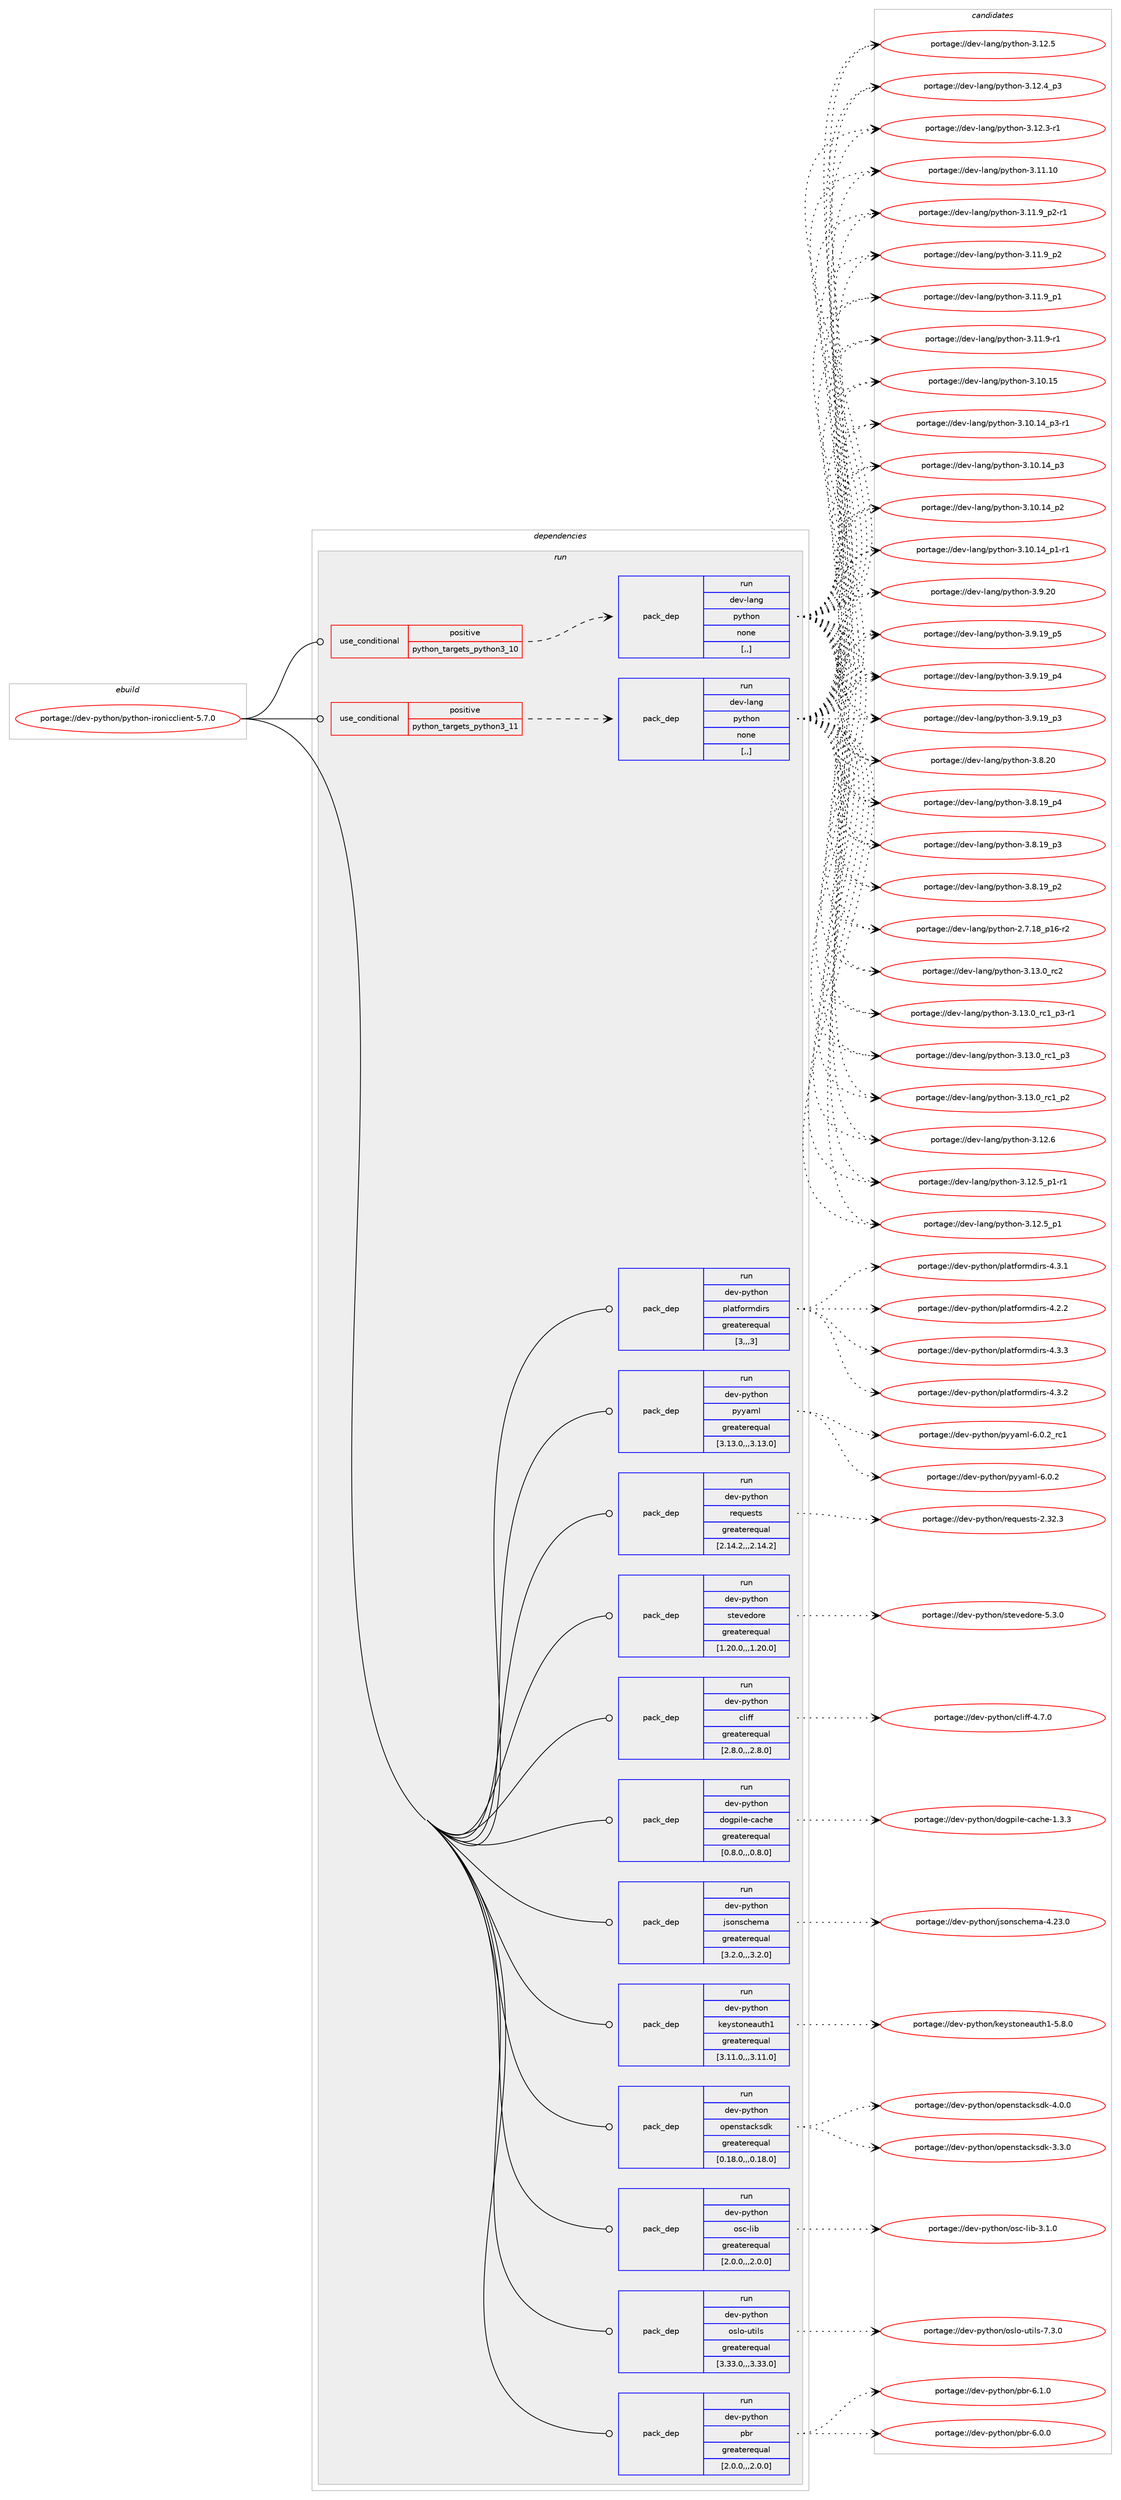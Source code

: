 digraph prolog {

# *************
# Graph options
# *************

newrank=true;
concentrate=true;
compound=true;
graph [rankdir=LR,fontname=Helvetica,fontsize=10,ranksep=1.5];#, ranksep=2.5, nodesep=0.2];
edge  [arrowhead=vee];
node  [fontname=Helvetica,fontsize=10];

# **********
# The ebuild
# **********

subgraph cluster_leftcol {
color=gray;
label=<<i>ebuild</i>>;
id [label="portage://dev-python/python-ironicclient-5.7.0", color=red, width=4, href="../dev-python/python-ironicclient-5.7.0.svg"];
}

# ****************
# The dependencies
# ****************

subgraph cluster_midcol {
color=gray;
label=<<i>dependencies</i>>;
subgraph cluster_compile {
fillcolor="#eeeeee";
style=filled;
label=<<i>compile</i>>;
}
subgraph cluster_compileandrun {
fillcolor="#eeeeee";
style=filled;
label=<<i>compile and run</i>>;
}
subgraph cluster_run {
fillcolor="#eeeeee";
style=filled;
label=<<i>run</i>>;
subgraph cond168857 {
dependency655142 [label=<<TABLE BORDER="0" CELLBORDER="1" CELLSPACING="0" CELLPADDING="4"><TR><TD ROWSPAN="3" CELLPADDING="10">use_conditional</TD></TR><TR><TD>positive</TD></TR><TR><TD>python_targets_python3_10</TD></TR></TABLE>>, shape=none, color=red];
subgraph pack481427 {
dependency655143 [label=<<TABLE BORDER="0" CELLBORDER="1" CELLSPACING="0" CELLPADDING="4" WIDTH="220"><TR><TD ROWSPAN="6" CELLPADDING="30">pack_dep</TD></TR><TR><TD WIDTH="110">run</TD></TR><TR><TD>dev-lang</TD></TR><TR><TD>python</TD></TR><TR><TD>none</TD></TR><TR><TD>[,,]</TD></TR></TABLE>>, shape=none, color=blue];
}
dependency655142:e -> dependency655143:w [weight=20,style="dashed",arrowhead="vee"];
}
id:e -> dependency655142:w [weight=20,style="solid",arrowhead="odot"];
subgraph cond168858 {
dependency655144 [label=<<TABLE BORDER="0" CELLBORDER="1" CELLSPACING="0" CELLPADDING="4"><TR><TD ROWSPAN="3" CELLPADDING="10">use_conditional</TD></TR><TR><TD>positive</TD></TR><TR><TD>python_targets_python3_11</TD></TR></TABLE>>, shape=none, color=red];
subgraph pack481428 {
dependency655145 [label=<<TABLE BORDER="0" CELLBORDER="1" CELLSPACING="0" CELLPADDING="4" WIDTH="220"><TR><TD ROWSPAN="6" CELLPADDING="30">pack_dep</TD></TR><TR><TD WIDTH="110">run</TD></TR><TR><TD>dev-lang</TD></TR><TR><TD>python</TD></TR><TR><TD>none</TD></TR><TR><TD>[,,]</TD></TR></TABLE>>, shape=none, color=blue];
}
dependency655144:e -> dependency655145:w [weight=20,style="dashed",arrowhead="vee"];
}
id:e -> dependency655144:w [weight=20,style="solid",arrowhead="odot"];
subgraph pack481429 {
dependency655146 [label=<<TABLE BORDER="0" CELLBORDER="1" CELLSPACING="0" CELLPADDING="4" WIDTH="220"><TR><TD ROWSPAN="6" CELLPADDING="30">pack_dep</TD></TR><TR><TD WIDTH="110">run</TD></TR><TR><TD>dev-python</TD></TR><TR><TD>cliff</TD></TR><TR><TD>greaterequal</TD></TR><TR><TD>[2.8.0,,,2.8.0]</TD></TR></TABLE>>, shape=none, color=blue];
}
id:e -> dependency655146:w [weight=20,style="solid",arrowhead="odot"];
subgraph pack481430 {
dependency655147 [label=<<TABLE BORDER="0" CELLBORDER="1" CELLSPACING="0" CELLPADDING="4" WIDTH="220"><TR><TD ROWSPAN="6" CELLPADDING="30">pack_dep</TD></TR><TR><TD WIDTH="110">run</TD></TR><TR><TD>dev-python</TD></TR><TR><TD>dogpile-cache</TD></TR><TR><TD>greaterequal</TD></TR><TR><TD>[0.8.0,,,0.8.0]</TD></TR></TABLE>>, shape=none, color=blue];
}
id:e -> dependency655147:w [weight=20,style="solid",arrowhead="odot"];
subgraph pack481431 {
dependency655148 [label=<<TABLE BORDER="0" CELLBORDER="1" CELLSPACING="0" CELLPADDING="4" WIDTH="220"><TR><TD ROWSPAN="6" CELLPADDING="30">pack_dep</TD></TR><TR><TD WIDTH="110">run</TD></TR><TR><TD>dev-python</TD></TR><TR><TD>jsonschema</TD></TR><TR><TD>greaterequal</TD></TR><TR><TD>[3.2.0,,,3.2.0]</TD></TR></TABLE>>, shape=none, color=blue];
}
id:e -> dependency655148:w [weight=20,style="solid",arrowhead="odot"];
subgraph pack481432 {
dependency655149 [label=<<TABLE BORDER="0" CELLBORDER="1" CELLSPACING="0" CELLPADDING="4" WIDTH="220"><TR><TD ROWSPAN="6" CELLPADDING="30">pack_dep</TD></TR><TR><TD WIDTH="110">run</TD></TR><TR><TD>dev-python</TD></TR><TR><TD>keystoneauth1</TD></TR><TR><TD>greaterequal</TD></TR><TR><TD>[3.11.0,,,3.11.0]</TD></TR></TABLE>>, shape=none, color=blue];
}
id:e -> dependency655149:w [weight=20,style="solid",arrowhead="odot"];
subgraph pack481433 {
dependency655150 [label=<<TABLE BORDER="0" CELLBORDER="1" CELLSPACING="0" CELLPADDING="4" WIDTH="220"><TR><TD ROWSPAN="6" CELLPADDING="30">pack_dep</TD></TR><TR><TD WIDTH="110">run</TD></TR><TR><TD>dev-python</TD></TR><TR><TD>openstacksdk</TD></TR><TR><TD>greaterequal</TD></TR><TR><TD>[0.18.0,,,0.18.0]</TD></TR></TABLE>>, shape=none, color=blue];
}
id:e -> dependency655150:w [weight=20,style="solid",arrowhead="odot"];
subgraph pack481434 {
dependency655151 [label=<<TABLE BORDER="0" CELLBORDER="1" CELLSPACING="0" CELLPADDING="4" WIDTH="220"><TR><TD ROWSPAN="6" CELLPADDING="30">pack_dep</TD></TR><TR><TD WIDTH="110">run</TD></TR><TR><TD>dev-python</TD></TR><TR><TD>osc-lib</TD></TR><TR><TD>greaterequal</TD></TR><TR><TD>[2.0.0,,,2.0.0]</TD></TR></TABLE>>, shape=none, color=blue];
}
id:e -> dependency655151:w [weight=20,style="solid",arrowhead="odot"];
subgraph pack481435 {
dependency655152 [label=<<TABLE BORDER="0" CELLBORDER="1" CELLSPACING="0" CELLPADDING="4" WIDTH="220"><TR><TD ROWSPAN="6" CELLPADDING="30">pack_dep</TD></TR><TR><TD WIDTH="110">run</TD></TR><TR><TD>dev-python</TD></TR><TR><TD>oslo-utils</TD></TR><TR><TD>greaterequal</TD></TR><TR><TD>[3.33.0,,,3.33.0]</TD></TR></TABLE>>, shape=none, color=blue];
}
id:e -> dependency655152:w [weight=20,style="solid",arrowhead="odot"];
subgraph pack481436 {
dependency655153 [label=<<TABLE BORDER="0" CELLBORDER="1" CELLSPACING="0" CELLPADDING="4" WIDTH="220"><TR><TD ROWSPAN="6" CELLPADDING="30">pack_dep</TD></TR><TR><TD WIDTH="110">run</TD></TR><TR><TD>dev-python</TD></TR><TR><TD>pbr</TD></TR><TR><TD>greaterequal</TD></TR><TR><TD>[2.0.0,,,2.0.0]</TD></TR></TABLE>>, shape=none, color=blue];
}
id:e -> dependency655153:w [weight=20,style="solid",arrowhead="odot"];
subgraph pack481437 {
dependency655154 [label=<<TABLE BORDER="0" CELLBORDER="1" CELLSPACING="0" CELLPADDING="4" WIDTH="220"><TR><TD ROWSPAN="6" CELLPADDING="30">pack_dep</TD></TR><TR><TD WIDTH="110">run</TD></TR><TR><TD>dev-python</TD></TR><TR><TD>platformdirs</TD></TR><TR><TD>greaterequal</TD></TR><TR><TD>[3,,,3]</TD></TR></TABLE>>, shape=none, color=blue];
}
id:e -> dependency655154:w [weight=20,style="solid",arrowhead="odot"];
subgraph pack481438 {
dependency655155 [label=<<TABLE BORDER="0" CELLBORDER="1" CELLSPACING="0" CELLPADDING="4" WIDTH="220"><TR><TD ROWSPAN="6" CELLPADDING="30">pack_dep</TD></TR><TR><TD WIDTH="110">run</TD></TR><TR><TD>dev-python</TD></TR><TR><TD>pyyaml</TD></TR><TR><TD>greaterequal</TD></TR><TR><TD>[3.13.0,,,3.13.0]</TD></TR></TABLE>>, shape=none, color=blue];
}
id:e -> dependency655155:w [weight=20,style="solid",arrowhead="odot"];
subgraph pack481439 {
dependency655156 [label=<<TABLE BORDER="0" CELLBORDER="1" CELLSPACING="0" CELLPADDING="4" WIDTH="220"><TR><TD ROWSPAN="6" CELLPADDING="30">pack_dep</TD></TR><TR><TD WIDTH="110">run</TD></TR><TR><TD>dev-python</TD></TR><TR><TD>requests</TD></TR><TR><TD>greaterequal</TD></TR><TR><TD>[2.14.2,,,2.14.2]</TD></TR></TABLE>>, shape=none, color=blue];
}
id:e -> dependency655156:w [weight=20,style="solid",arrowhead="odot"];
subgraph pack481440 {
dependency655157 [label=<<TABLE BORDER="0" CELLBORDER="1" CELLSPACING="0" CELLPADDING="4" WIDTH="220"><TR><TD ROWSPAN="6" CELLPADDING="30">pack_dep</TD></TR><TR><TD WIDTH="110">run</TD></TR><TR><TD>dev-python</TD></TR><TR><TD>stevedore</TD></TR><TR><TD>greaterequal</TD></TR><TR><TD>[1.20.0,,,1.20.0]</TD></TR></TABLE>>, shape=none, color=blue];
}
id:e -> dependency655157:w [weight=20,style="solid",arrowhead="odot"];
}
}

# **************
# The candidates
# **************

subgraph cluster_choices {
rank=same;
color=gray;
label=<<i>candidates</i>>;

subgraph choice481427 {
color=black;
nodesep=1;
choice10010111845108971101034711212111610411111045514649514648951149950 [label="portage://dev-lang/python-3.13.0_rc2", color=red, width=4,href="../dev-lang/python-3.13.0_rc2.svg"];
choice1001011184510897110103471121211161041111104551464951464895114994995112514511449 [label="portage://dev-lang/python-3.13.0_rc1_p3-r1", color=red, width=4,href="../dev-lang/python-3.13.0_rc1_p3-r1.svg"];
choice100101118451089711010347112121116104111110455146495146489511499499511251 [label="portage://dev-lang/python-3.13.0_rc1_p3", color=red, width=4,href="../dev-lang/python-3.13.0_rc1_p3.svg"];
choice100101118451089711010347112121116104111110455146495146489511499499511250 [label="portage://dev-lang/python-3.13.0_rc1_p2", color=red, width=4,href="../dev-lang/python-3.13.0_rc1_p2.svg"];
choice10010111845108971101034711212111610411111045514649504654 [label="portage://dev-lang/python-3.12.6", color=red, width=4,href="../dev-lang/python-3.12.6.svg"];
choice1001011184510897110103471121211161041111104551464950465395112494511449 [label="portage://dev-lang/python-3.12.5_p1-r1", color=red, width=4,href="../dev-lang/python-3.12.5_p1-r1.svg"];
choice100101118451089711010347112121116104111110455146495046539511249 [label="portage://dev-lang/python-3.12.5_p1", color=red, width=4,href="../dev-lang/python-3.12.5_p1.svg"];
choice10010111845108971101034711212111610411111045514649504653 [label="portage://dev-lang/python-3.12.5", color=red, width=4,href="../dev-lang/python-3.12.5.svg"];
choice100101118451089711010347112121116104111110455146495046529511251 [label="portage://dev-lang/python-3.12.4_p3", color=red, width=4,href="../dev-lang/python-3.12.4_p3.svg"];
choice100101118451089711010347112121116104111110455146495046514511449 [label="portage://dev-lang/python-3.12.3-r1", color=red, width=4,href="../dev-lang/python-3.12.3-r1.svg"];
choice1001011184510897110103471121211161041111104551464949464948 [label="portage://dev-lang/python-3.11.10", color=red, width=4,href="../dev-lang/python-3.11.10.svg"];
choice1001011184510897110103471121211161041111104551464949465795112504511449 [label="portage://dev-lang/python-3.11.9_p2-r1", color=red, width=4,href="../dev-lang/python-3.11.9_p2-r1.svg"];
choice100101118451089711010347112121116104111110455146494946579511250 [label="portage://dev-lang/python-3.11.9_p2", color=red, width=4,href="../dev-lang/python-3.11.9_p2.svg"];
choice100101118451089711010347112121116104111110455146494946579511249 [label="portage://dev-lang/python-3.11.9_p1", color=red, width=4,href="../dev-lang/python-3.11.9_p1.svg"];
choice100101118451089711010347112121116104111110455146494946574511449 [label="portage://dev-lang/python-3.11.9-r1", color=red, width=4,href="../dev-lang/python-3.11.9-r1.svg"];
choice1001011184510897110103471121211161041111104551464948464953 [label="portage://dev-lang/python-3.10.15", color=red, width=4,href="../dev-lang/python-3.10.15.svg"];
choice100101118451089711010347112121116104111110455146494846495295112514511449 [label="portage://dev-lang/python-3.10.14_p3-r1", color=red, width=4,href="../dev-lang/python-3.10.14_p3-r1.svg"];
choice10010111845108971101034711212111610411111045514649484649529511251 [label="portage://dev-lang/python-3.10.14_p3", color=red, width=4,href="../dev-lang/python-3.10.14_p3.svg"];
choice10010111845108971101034711212111610411111045514649484649529511250 [label="portage://dev-lang/python-3.10.14_p2", color=red, width=4,href="../dev-lang/python-3.10.14_p2.svg"];
choice100101118451089711010347112121116104111110455146494846495295112494511449 [label="portage://dev-lang/python-3.10.14_p1-r1", color=red, width=4,href="../dev-lang/python-3.10.14_p1-r1.svg"];
choice10010111845108971101034711212111610411111045514657465048 [label="portage://dev-lang/python-3.9.20", color=red, width=4,href="../dev-lang/python-3.9.20.svg"];
choice100101118451089711010347112121116104111110455146574649579511253 [label="portage://dev-lang/python-3.9.19_p5", color=red, width=4,href="../dev-lang/python-3.9.19_p5.svg"];
choice100101118451089711010347112121116104111110455146574649579511252 [label="portage://dev-lang/python-3.9.19_p4", color=red, width=4,href="../dev-lang/python-3.9.19_p4.svg"];
choice100101118451089711010347112121116104111110455146574649579511251 [label="portage://dev-lang/python-3.9.19_p3", color=red, width=4,href="../dev-lang/python-3.9.19_p3.svg"];
choice10010111845108971101034711212111610411111045514656465048 [label="portage://dev-lang/python-3.8.20", color=red, width=4,href="../dev-lang/python-3.8.20.svg"];
choice100101118451089711010347112121116104111110455146564649579511252 [label="portage://dev-lang/python-3.8.19_p4", color=red, width=4,href="../dev-lang/python-3.8.19_p4.svg"];
choice100101118451089711010347112121116104111110455146564649579511251 [label="portage://dev-lang/python-3.8.19_p3", color=red, width=4,href="../dev-lang/python-3.8.19_p3.svg"];
choice100101118451089711010347112121116104111110455146564649579511250 [label="portage://dev-lang/python-3.8.19_p2", color=red, width=4,href="../dev-lang/python-3.8.19_p2.svg"];
choice100101118451089711010347112121116104111110455046554649569511249544511450 [label="portage://dev-lang/python-2.7.18_p16-r2", color=red, width=4,href="../dev-lang/python-2.7.18_p16-r2.svg"];
dependency655143:e -> choice10010111845108971101034711212111610411111045514649514648951149950:w [style=dotted,weight="100"];
dependency655143:e -> choice1001011184510897110103471121211161041111104551464951464895114994995112514511449:w [style=dotted,weight="100"];
dependency655143:e -> choice100101118451089711010347112121116104111110455146495146489511499499511251:w [style=dotted,weight="100"];
dependency655143:e -> choice100101118451089711010347112121116104111110455146495146489511499499511250:w [style=dotted,weight="100"];
dependency655143:e -> choice10010111845108971101034711212111610411111045514649504654:w [style=dotted,weight="100"];
dependency655143:e -> choice1001011184510897110103471121211161041111104551464950465395112494511449:w [style=dotted,weight="100"];
dependency655143:e -> choice100101118451089711010347112121116104111110455146495046539511249:w [style=dotted,weight="100"];
dependency655143:e -> choice10010111845108971101034711212111610411111045514649504653:w [style=dotted,weight="100"];
dependency655143:e -> choice100101118451089711010347112121116104111110455146495046529511251:w [style=dotted,weight="100"];
dependency655143:e -> choice100101118451089711010347112121116104111110455146495046514511449:w [style=dotted,weight="100"];
dependency655143:e -> choice1001011184510897110103471121211161041111104551464949464948:w [style=dotted,weight="100"];
dependency655143:e -> choice1001011184510897110103471121211161041111104551464949465795112504511449:w [style=dotted,weight="100"];
dependency655143:e -> choice100101118451089711010347112121116104111110455146494946579511250:w [style=dotted,weight="100"];
dependency655143:e -> choice100101118451089711010347112121116104111110455146494946579511249:w [style=dotted,weight="100"];
dependency655143:e -> choice100101118451089711010347112121116104111110455146494946574511449:w [style=dotted,weight="100"];
dependency655143:e -> choice1001011184510897110103471121211161041111104551464948464953:w [style=dotted,weight="100"];
dependency655143:e -> choice100101118451089711010347112121116104111110455146494846495295112514511449:w [style=dotted,weight="100"];
dependency655143:e -> choice10010111845108971101034711212111610411111045514649484649529511251:w [style=dotted,weight="100"];
dependency655143:e -> choice10010111845108971101034711212111610411111045514649484649529511250:w [style=dotted,weight="100"];
dependency655143:e -> choice100101118451089711010347112121116104111110455146494846495295112494511449:w [style=dotted,weight="100"];
dependency655143:e -> choice10010111845108971101034711212111610411111045514657465048:w [style=dotted,weight="100"];
dependency655143:e -> choice100101118451089711010347112121116104111110455146574649579511253:w [style=dotted,weight="100"];
dependency655143:e -> choice100101118451089711010347112121116104111110455146574649579511252:w [style=dotted,weight="100"];
dependency655143:e -> choice100101118451089711010347112121116104111110455146574649579511251:w [style=dotted,weight="100"];
dependency655143:e -> choice10010111845108971101034711212111610411111045514656465048:w [style=dotted,weight="100"];
dependency655143:e -> choice100101118451089711010347112121116104111110455146564649579511252:w [style=dotted,weight="100"];
dependency655143:e -> choice100101118451089711010347112121116104111110455146564649579511251:w [style=dotted,weight="100"];
dependency655143:e -> choice100101118451089711010347112121116104111110455146564649579511250:w [style=dotted,weight="100"];
dependency655143:e -> choice100101118451089711010347112121116104111110455046554649569511249544511450:w [style=dotted,weight="100"];
}
subgraph choice481428 {
color=black;
nodesep=1;
choice10010111845108971101034711212111610411111045514649514648951149950 [label="portage://dev-lang/python-3.13.0_rc2", color=red, width=4,href="../dev-lang/python-3.13.0_rc2.svg"];
choice1001011184510897110103471121211161041111104551464951464895114994995112514511449 [label="portage://dev-lang/python-3.13.0_rc1_p3-r1", color=red, width=4,href="../dev-lang/python-3.13.0_rc1_p3-r1.svg"];
choice100101118451089711010347112121116104111110455146495146489511499499511251 [label="portage://dev-lang/python-3.13.0_rc1_p3", color=red, width=4,href="../dev-lang/python-3.13.0_rc1_p3.svg"];
choice100101118451089711010347112121116104111110455146495146489511499499511250 [label="portage://dev-lang/python-3.13.0_rc1_p2", color=red, width=4,href="../dev-lang/python-3.13.0_rc1_p2.svg"];
choice10010111845108971101034711212111610411111045514649504654 [label="portage://dev-lang/python-3.12.6", color=red, width=4,href="../dev-lang/python-3.12.6.svg"];
choice1001011184510897110103471121211161041111104551464950465395112494511449 [label="portage://dev-lang/python-3.12.5_p1-r1", color=red, width=4,href="../dev-lang/python-3.12.5_p1-r1.svg"];
choice100101118451089711010347112121116104111110455146495046539511249 [label="portage://dev-lang/python-3.12.5_p1", color=red, width=4,href="../dev-lang/python-3.12.5_p1.svg"];
choice10010111845108971101034711212111610411111045514649504653 [label="portage://dev-lang/python-3.12.5", color=red, width=4,href="../dev-lang/python-3.12.5.svg"];
choice100101118451089711010347112121116104111110455146495046529511251 [label="portage://dev-lang/python-3.12.4_p3", color=red, width=4,href="../dev-lang/python-3.12.4_p3.svg"];
choice100101118451089711010347112121116104111110455146495046514511449 [label="portage://dev-lang/python-3.12.3-r1", color=red, width=4,href="../dev-lang/python-3.12.3-r1.svg"];
choice1001011184510897110103471121211161041111104551464949464948 [label="portage://dev-lang/python-3.11.10", color=red, width=4,href="../dev-lang/python-3.11.10.svg"];
choice1001011184510897110103471121211161041111104551464949465795112504511449 [label="portage://dev-lang/python-3.11.9_p2-r1", color=red, width=4,href="../dev-lang/python-3.11.9_p2-r1.svg"];
choice100101118451089711010347112121116104111110455146494946579511250 [label="portage://dev-lang/python-3.11.9_p2", color=red, width=4,href="../dev-lang/python-3.11.9_p2.svg"];
choice100101118451089711010347112121116104111110455146494946579511249 [label="portage://dev-lang/python-3.11.9_p1", color=red, width=4,href="../dev-lang/python-3.11.9_p1.svg"];
choice100101118451089711010347112121116104111110455146494946574511449 [label="portage://dev-lang/python-3.11.9-r1", color=red, width=4,href="../dev-lang/python-3.11.9-r1.svg"];
choice1001011184510897110103471121211161041111104551464948464953 [label="portage://dev-lang/python-3.10.15", color=red, width=4,href="../dev-lang/python-3.10.15.svg"];
choice100101118451089711010347112121116104111110455146494846495295112514511449 [label="portage://dev-lang/python-3.10.14_p3-r1", color=red, width=4,href="../dev-lang/python-3.10.14_p3-r1.svg"];
choice10010111845108971101034711212111610411111045514649484649529511251 [label="portage://dev-lang/python-3.10.14_p3", color=red, width=4,href="../dev-lang/python-3.10.14_p3.svg"];
choice10010111845108971101034711212111610411111045514649484649529511250 [label="portage://dev-lang/python-3.10.14_p2", color=red, width=4,href="../dev-lang/python-3.10.14_p2.svg"];
choice100101118451089711010347112121116104111110455146494846495295112494511449 [label="portage://dev-lang/python-3.10.14_p1-r1", color=red, width=4,href="../dev-lang/python-3.10.14_p1-r1.svg"];
choice10010111845108971101034711212111610411111045514657465048 [label="portage://dev-lang/python-3.9.20", color=red, width=4,href="../dev-lang/python-3.9.20.svg"];
choice100101118451089711010347112121116104111110455146574649579511253 [label="portage://dev-lang/python-3.9.19_p5", color=red, width=4,href="../dev-lang/python-3.9.19_p5.svg"];
choice100101118451089711010347112121116104111110455146574649579511252 [label="portage://dev-lang/python-3.9.19_p4", color=red, width=4,href="../dev-lang/python-3.9.19_p4.svg"];
choice100101118451089711010347112121116104111110455146574649579511251 [label="portage://dev-lang/python-3.9.19_p3", color=red, width=4,href="../dev-lang/python-3.9.19_p3.svg"];
choice10010111845108971101034711212111610411111045514656465048 [label="portage://dev-lang/python-3.8.20", color=red, width=4,href="../dev-lang/python-3.8.20.svg"];
choice100101118451089711010347112121116104111110455146564649579511252 [label="portage://dev-lang/python-3.8.19_p4", color=red, width=4,href="../dev-lang/python-3.8.19_p4.svg"];
choice100101118451089711010347112121116104111110455146564649579511251 [label="portage://dev-lang/python-3.8.19_p3", color=red, width=4,href="../dev-lang/python-3.8.19_p3.svg"];
choice100101118451089711010347112121116104111110455146564649579511250 [label="portage://dev-lang/python-3.8.19_p2", color=red, width=4,href="../dev-lang/python-3.8.19_p2.svg"];
choice100101118451089711010347112121116104111110455046554649569511249544511450 [label="portage://dev-lang/python-2.7.18_p16-r2", color=red, width=4,href="../dev-lang/python-2.7.18_p16-r2.svg"];
dependency655145:e -> choice10010111845108971101034711212111610411111045514649514648951149950:w [style=dotted,weight="100"];
dependency655145:e -> choice1001011184510897110103471121211161041111104551464951464895114994995112514511449:w [style=dotted,weight="100"];
dependency655145:e -> choice100101118451089711010347112121116104111110455146495146489511499499511251:w [style=dotted,weight="100"];
dependency655145:e -> choice100101118451089711010347112121116104111110455146495146489511499499511250:w [style=dotted,weight="100"];
dependency655145:e -> choice10010111845108971101034711212111610411111045514649504654:w [style=dotted,weight="100"];
dependency655145:e -> choice1001011184510897110103471121211161041111104551464950465395112494511449:w [style=dotted,weight="100"];
dependency655145:e -> choice100101118451089711010347112121116104111110455146495046539511249:w [style=dotted,weight="100"];
dependency655145:e -> choice10010111845108971101034711212111610411111045514649504653:w [style=dotted,weight="100"];
dependency655145:e -> choice100101118451089711010347112121116104111110455146495046529511251:w [style=dotted,weight="100"];
dependency655145:e -> choice100101118451089711010347112121116104111110455146495046514511449:w [style=dotted,weight="100"];
dependency655145:e -> choice1001011184510897110103471121211161041111104551464949464948:w [style=dotted,weight="100"];
dependency655145:e -> choice1001011184510897110103471121211161041111104551464949465795112504511449:w [style=dotted,weight="100"];
dependency655145:e -> choice100101118451089711010347112121116104111110455146494946579511250:w [style=dotted,weight="100"];
dependency655145:e -> choice100101118451089711010347112121116104111110455146494946579511249:w [style=dotted,weight="100"];
dependency655145:e -> choice100101118451089711010347112121116104111110455146494946574511449:w [style=dotted,weight="100"];
dependency655145:e -> choice1001011184510897110103471121211161041111104551464948464953:w [style=dotted,weight="100"];
dependency655145:e -> choice100101118451089711010347112121116104111110455146494846495295112514511449:w [style=dotted,weight="100"];
dependency655145:e -> choice10010111845108971101034711212111610411111045514649484649529511251:w [style=dotted,weight="100"];
dependency655145:e -> choice10010111845108971101034711212111610411111045514649484649529511250:w [style=dotted,weight="100"];
dependency655145:e -> choice100101118451089711010347112121116104111110455146494846495295112494511449:w [style=dotted,weight="100"];
dependency655145:e -> choice10010111845108971101034711212111610411111045514657465048:w [style=dotted,weight="100"];
dependency655145:e -> choice100101118451089711010347112121116104111110455146574649579511253:w [style=dotted,weight="100"];
dependency655145:e -> choice100101118451089711010347112121116104111110455146574649579511252:w [style=dotted,weight="100"];
dependency655145:e -> choice100101118451089711010347112121116104111110455146574649579511251:w [style=dotted,weight="100"];
dependency655145:e -> choice10010111845108971101034711212111610411111045514656465048:w [style=dotted,weight="100"];
dependency655145:e -> choice100101118451089711010347112121116104111110455146564649579511252:w [style=dotted,weight="100"];
dependency655145:e -> choice100101118451089711010347112121116104111110455146564649579511251:w [style=dotted,weight="100"];
dependency655145:e -> choice100101118451089711010347112121116104111110455146564649579511250:w [style=dotted,weight="100"];
dependency655145:e -> choice100101118451089711010347112121116104111110455046554649569511249544511450:w [style=dotted,weight="100"];
}
subgraph choice481429 {
color=black;
nodesep=1;
choice100101118451121211161041111104799108105102102455246554648 [label="portage://dev-python/cliff-4.7.0", color=red, width=4,href="../dev-python/cliff-4.7.0.svg"];
dependency655146:e -> choice100101118451121211161041111104799108105102102455246554648:w [style=dotted,weight="100"];
}
subgraph choice481430 {
color=black;
nodesep=1;
choice100101118451121211161041111104710011110311210510810145999799104101454946514651 [label="portage://dev-python/dogpile-cache-1.3.3", color=red, width=4,href="../dev-python/dogpile-cache-1.3.3.svg"];
dependency655147:e -> choice100101118451121211161041111104710011110311210510810145999799104101454946514651:w [style=dotted,weight="100"];
}
subgraph choice481431 {
color=black;
nodesep=1;
choice1001011184511212111610411111047106115111110115991041011099745524650514648 [label="portage://dev-python/jsonschema-4.23.0", color=red, width=4,href="../dev-python/jsonschema-4.23.0.svg"];
dependency655148:e -> choice1001011184511212111610411111047106115111110115991041011099745524650514648:w [style=dotted,weight="100"];
}
subgraph choice481432 {
color=black;
nodesep=1;
choice10010111845112121116104111110471071011211151161111101019711711610449455346564648 [label="portage://dev-python/keystoneauth1-5.8.0", color=red, width=4,href="../dev-python/keystoneauth1-5.8.0.svg"];
dependency655149:e -> choice10010111845112121116104111110471071011211151161111101019711711610449455346564648:w [style=dotted,weight="100"];
}
subgraph choice481433 {
color=black;
nodesep=1;
choice10010111845112121116104111110471111121011101151169799107115100107455246484648 [label="portage://dev-python/openstacksdk-4.0.0", color=red, width=4,href="../dev-python/openstacksdk-4.0.0.svg"];
choice10010111845112121116104111110471111121011101151169799107115100107455146514648 [label="portage://dev-python/openstacksdk-3.3.0", color=red, width=4,href="../dev-python/openstacksdk-3.3.0.svg"];
dependency655150:e -> choice10010111845112121116104111110471111121011101151169799107115100107455246484648:w [style=dotted,weight="100"];
dependency655150:e -> choice10010111845112121116104111110471111121011101151169799107115100107455146514648:w [style=dotted,weight="100"];
}
subgraph choice481434 {
color=black;
nodesep=1;
choice1001011184511212111610411111047111115994510810598455146494648 [label="portage://dev-python/osc-lib-3.1.0", color=red, width=4,href="../dev-python/osc-lib-3.1.0.svg"];
dependency655151:e -> choice1001011184511212111610411111047111115994510810598455146494648:w [style=dotted,weight="100"];
}
subgraph choice481435 {
color=black;
nodesep=1;
choice100101118451121211161041111104711111510811145117116105108115455546514648 [label="portage://dev-python/oslo-utils-7.3.0", color=red, width=4,href="../dev-python/oslo-utils-7.3.0.svg"];
dependency655152:e -> choice100101118451121211161041111104711111510811145117116105108115455546514648:w [style=dotted,weight="100"];
}
subgraph choice481436 {
color=black;
nodesep=1;
choice100101118451121211161041111104711298114455446494648 [label="portage://dev-python/pbr-6.1.0", color=red, width=4,href="../dev-python/pbr-6.1.0.svg"];
choice100101118451121211161041111104711298114455446484648 [label="portage://dev-python/pbr-6.0.0", color=red, width=4,href="../dev-python/pbr-6.0.0.svg"];
dependency655153:e -> choice100101118451121211161041111104711298114455446494648:w [style=dotted,weight="100"];
dependency655153:e -> choice100101118451121211161041111104711298114455446484648:w [style=dotted,weight="100"];
}
subgraph choice481437 {
color=black;
nodesep=1;
choice100101118451121211161041111104711210897116102111114109100105114115455246514651 [label="portage://dev-python/platformdirs-4.3.3", color=red, width=4,href="../dev-python/platformdirs-4.3.3.svg"];
choice100101118451121211161041111104711210897116102111114109100105114115455246514650 [label="portage://dev-python/platformdirs-4.3.2", color=red, width=4,href="../dev-python/platformdirs-4.3.2.svg"];
choice100101118451121211161041111104711210897116102111114109100105114115455246514649 [label="portage://dev-python/platformdirs-4.3.1", color=red, width=4,href="../dev-python/platformdirs-4.3.1.svg"];
choice100101118451121211161041111104711210897116102111114109100105114115455246504650 [label="portage://dev-python/platformdirs-4.2.2", color=red, width=4,href="../dev-python/platformdirs-4.2.2.svg"];
dependency655154:e -> choice100101118451121211161041111104711210897116102111114109100105114115455246514651:w [style=dotted,weight="100"];
dependency655154:e -> choice100101118451121211161041111104711210897116102111114109100105114115455246514650:w [style=dotted,weight="100"];
dependency655154:e -> choice100101118451121211161041111104711210897116102111114109100105114115455246514649:w [style=dotted,weight="100"];
dependency655154:e -> choice100101118451121211161041111104711210897116102111114109100105114115455246504650:w [style=dotted,weight="100"];
}
subgraph choice481438 {
color=black;
nodesep=1;
choice100101118451121211161041111104711212112197109108455446484650951149949 [label="portage://dev-python/pyyaml-6.0.2_rc1", color=red, width=4,href="../dev-python/pyyaml-6.0.2_rc1.svg"];
choice100101118451121211161041111104711212112197109108455446484650 [label="portage://dev-python/pyyaml-6.0.2", color=red, width=4,href="../dev-python/pyyaml-6.0.2.svg"];
dependency655155:e -> choice100101118451121211161041111104711212112197109108455446484650951149949:w [style=dotted,weight="100"];
dependency655155:e -> choice100101118451121211161041111104711212112197109108455446484650:w [style=dotted,weight="100"];
}
subgraph choice481439 {
color=black;
nodesep=1;
choice100101118451121211161041111104711410111311710111511611545504651504651 [label="portage://dev-python/requests-2.32.3", color=red, width=4,href="../dev-python/requests-2.32.3.svg"];
dependency655156:e -> choice100101118451121211161041111104711410111311710111511611545504651504651:w [style=dotted,weight="100"];
}
subgraph choice481440 {
color=black;
nodesep=1;
choice1001011184511212111610411111047115116101118101100111114101455346514648 [label="portage://dev-python/stevedore-5.3.0", color=red, width=4,href="../dev-python/stevedore-5.3.0.svg"];
dependency655157:e -> choice1001011184511212111610411111047115116101118101100111114101455346514648:w [style=dotted,weight="100"];
}
}

}

